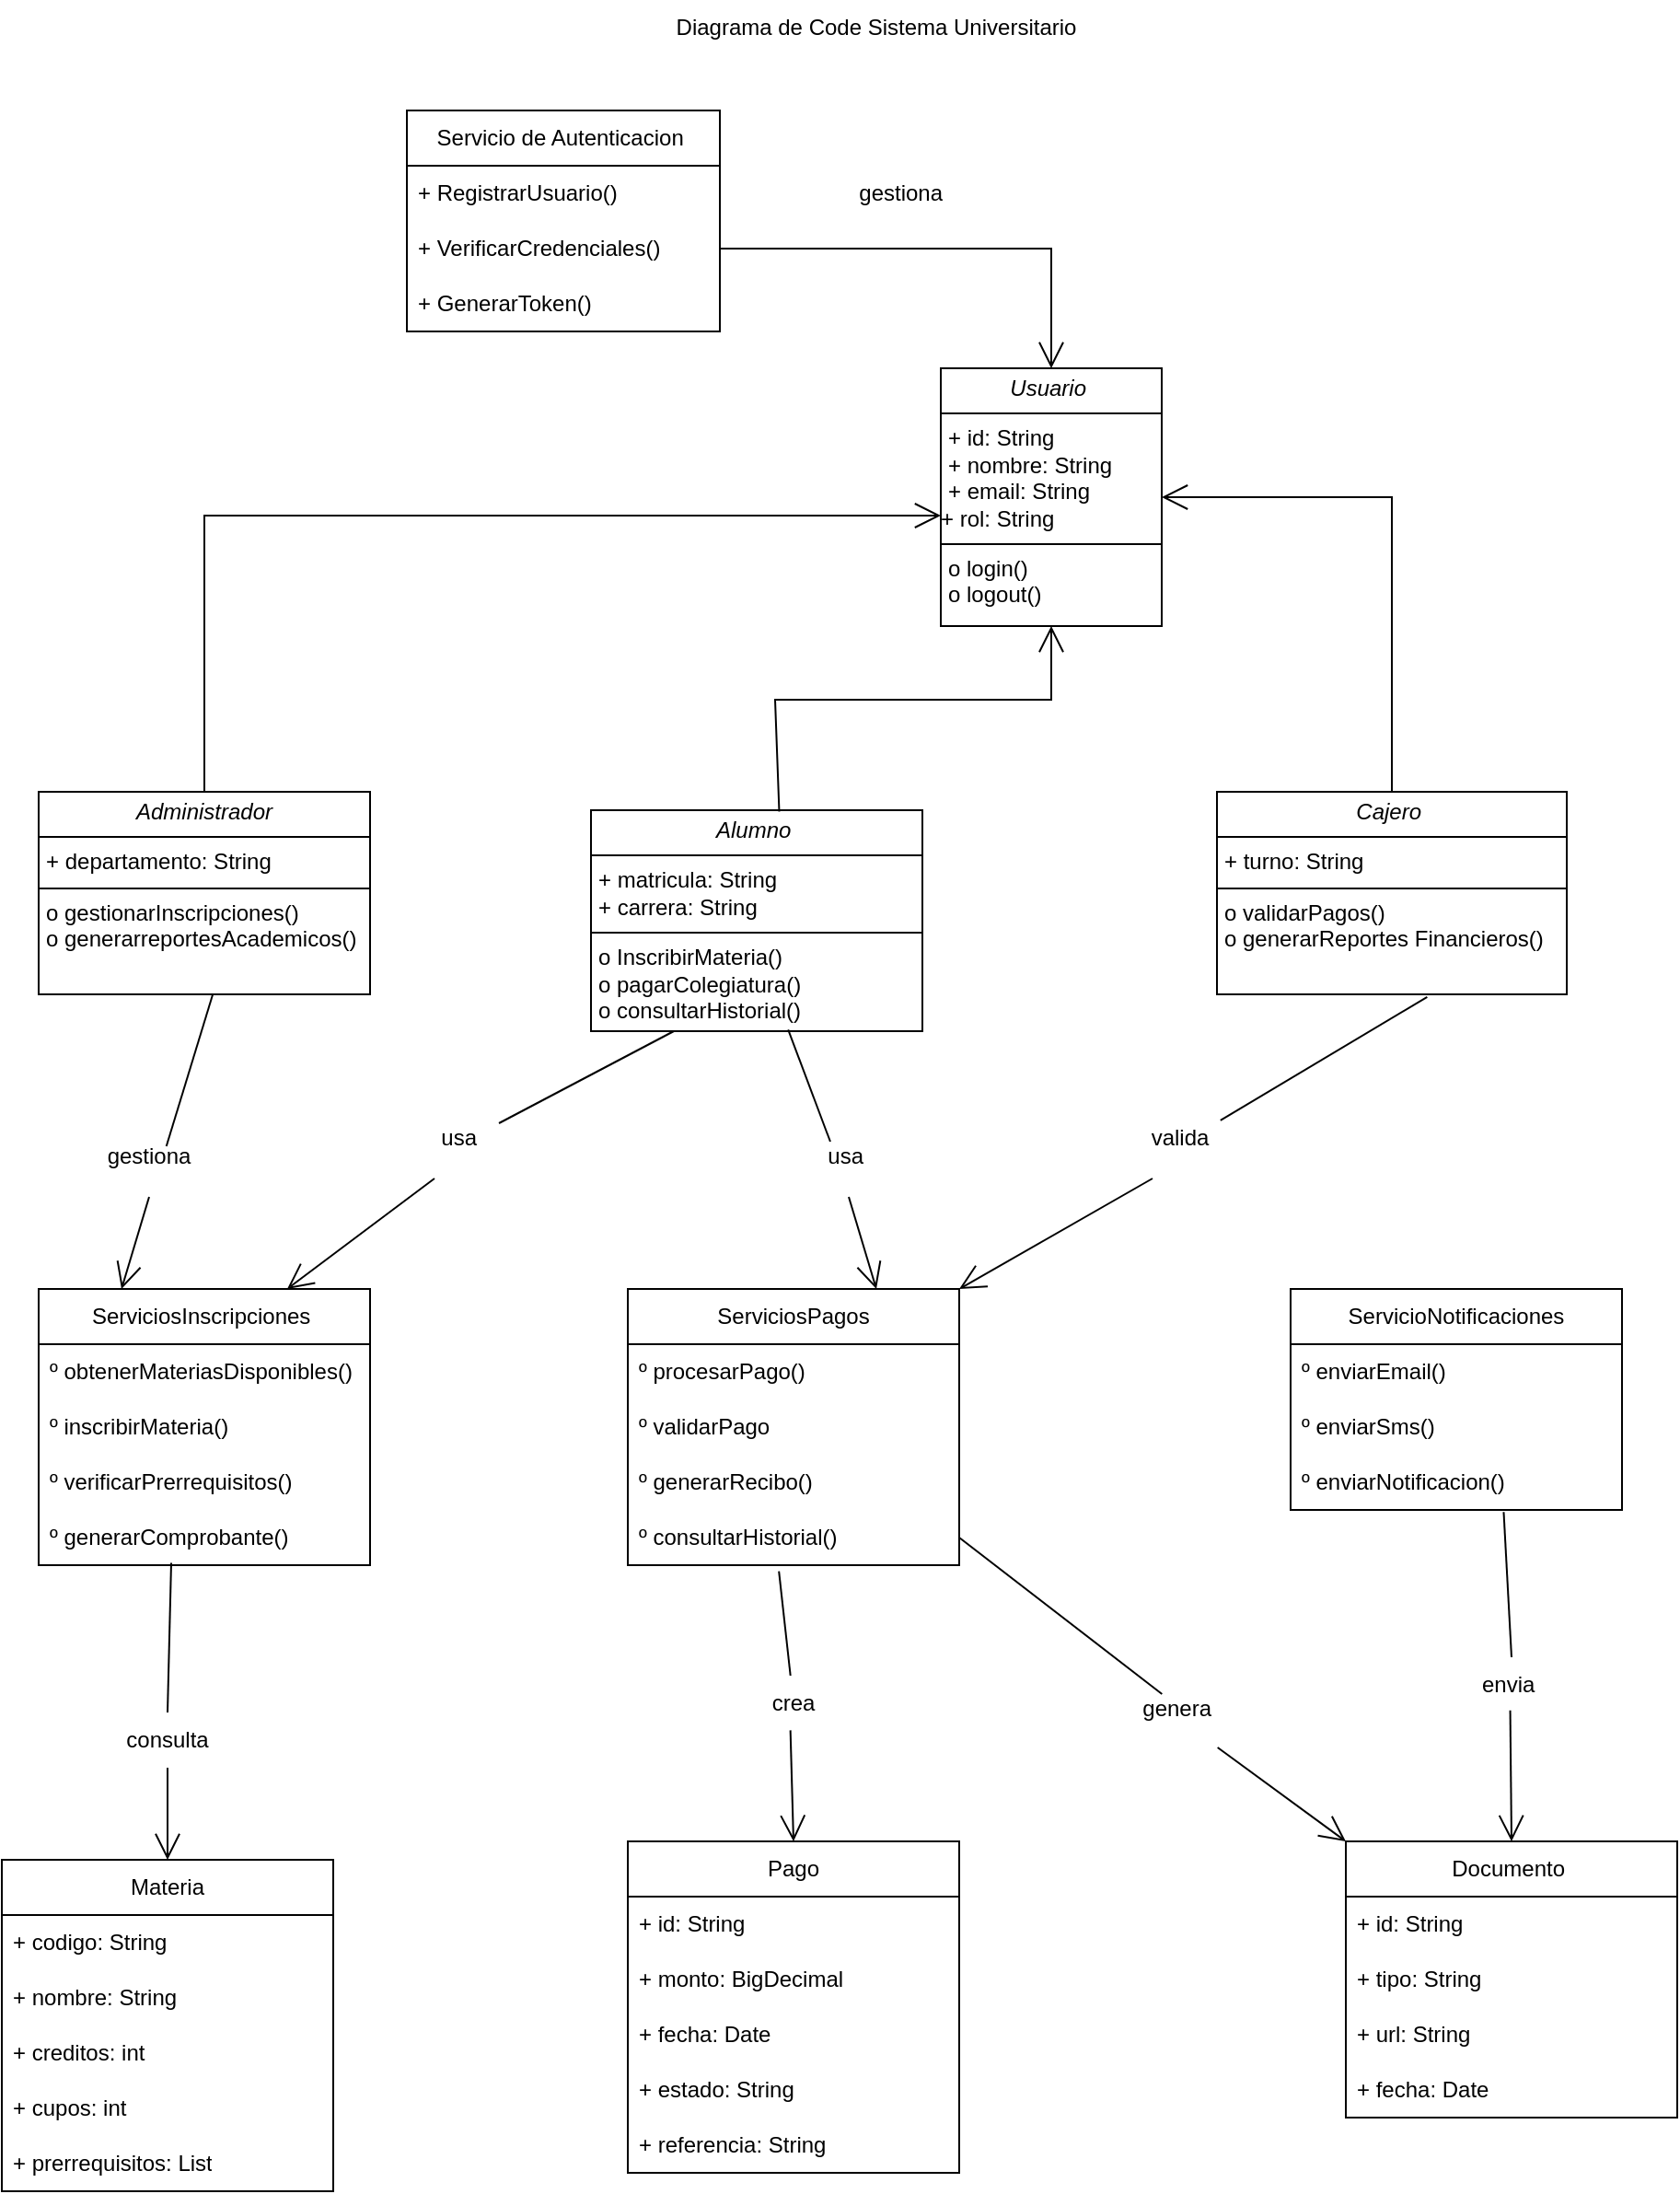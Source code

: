 <mxfile version="28.2.3">
  <diagram name="Página-1" id="jmTBGxpqtvF-Y87QqVd6">
    <mxGraphModel dx="1721" dy="951" grid="1" gridSize="10" guides="1" tooltips="1" connect="1" arrows="1" fold="1" page="1" pageScale="1" pageWidth="1100" pageHeight="1700" math="0" shadow="0">
      <root>
        <mxCell id="0" />
        <mxCell id="1" parent="0" />
        <mxCell id="YqGLfmL30NzusqO5bH4t-1" value="Servicio de Autenticacion&amp;nbsp;" style="swimlane;fontStyle=0;childLayout=stackLayout;horizontal=1;startSize=30;horizontalStack=0;resizeParent=1;resizeParentMax=0;resizeLast=0;collapsible=1;marginBottom=0;whiteSpace=wrap;html=1;" vertex="1" parent="1">
          <mxGeometry x="280" y="70" width="170" height="120" as="geometry" />
        </mxCell>
        <mxCell id="YqGLfmL30NzusqO5bH4t-2" value="+ RegistrarUsuario()" style="text;strokeColor=none;fillColor=none;align=left;verticalAlign=middle;spacingLeft=4;spacingRight=4;overflow=hidden;points=[[0,0.5],[1,0.5]];portConstraint=eastwest;rotatable=0;whiteSpace=wrap;html=1;" vertex="1" parent="YqGLfmL30NzusqO5bH4t-1">
          <mxGeometry y="30" width="170" height="30" as="geometry" />
        </mxCell>
        <mxCell id="YqGLfmL30NzusqO5bH4t-3" value="+ VerificarCredenciales()" style="text;strokeColor=none;fillColor=none;align=left;verticalAlign=middle;spacingLeft=4;spacingRight=4;overflow=hidden;points=[[0,0.5],[1,0.5]];portConstraint=eastwest;rotatable=0;whiteSpace=wrap;html=1;" vertex="1" parent="YqGLfmL30NzusqO5bH4t-1">
          <mxGeometry y="60" width="170" height="30" as="geometry" />
        </mxCell>
        <mxCell id="YqGLfmL30NzusqO5bH4t-4" value="+ GenerarToken()" style="text;strokeColor=none;fillColor=none;align=left;verticalAlign=middle;spacingLeft=4;spacingRight=4;overflow=hidden;points=[[0,0.5],[1,0.5]];portConstraint=eastwest;rotatable=0;whiteSpace=wrap;html=1;" vertex="1" parent="YqGLfmL30NzusqO5bH4t-1">
          <mxGeometry y="90" width="170" height="30" as="geometry" />
        </mxCell>
        <mxCell id="YqGLfmL30NzusqO5bH4t-21" value="&lt;p style=&quot;margin:0px;margin-top:4px;text-align:center;&quot;&gt;&lt;i&gt;Usuario&amp;nbsp;&lt;/i&gt;&lt;/p&gt;&lt;hr size=&quot;1&quot; style=&quot;border-style:solid;&quot;&gt;&lt;p style=&quot;margin:0px;margin-left:4px;&quot;&gt;+ id: String&lt;/p&gt;&lt;p style=&quot;margin:0px;margin-left:4px;&quot;&gt;+ nombre: String&lt;/p&gt;&lt;p style=&quot;margin:0px;margin-left:4px;&quot;&gt;+ email: String&lt;/p&gt;&lt;div&gt;+ rol: String&lt;/div&gt;&lt;hr size=&quot;1&quot; style=&quot;border-style:solid;&quot;&gt;&lt;p style=&quot;margin:0px;margin-left:4px;&quot;&gt;o login()&lt;/p&gt;&lt;p style=&quot;margin:0px;margin-left:4px;&quot;&gt;o logout()&lt;br&gt;&lt;br&gt;&lt;/p&gt;" style="verticalAlign=top;align=left;overflow=fill;html=1;whiteSpace=wrap;" vertex="1" parent="1">
          <mxGeometry x="570" y="210" width="120" height="140" as="geometry" />
        </mxCell>
        <mxCell id="YqGLfmL30NzusqO5bH4t-22" value="&lt;p style=&quot;margin:0px;margin-top:4px;text-align:center;&quot;&gt;&lt;i&gt;Administrador&lt;/i&gt;&lt;/p&gt;&lt;hr size=&quot;1&quot; style=&quot;border-style:solid;&quot;&gt;&lt;p style=&quot;margin:0px;margin-left:4px;&quot;&gt;+ departamento: String&lt;/p&gt;&lt;hr size=&quot;1&quot; style=&quot;border-style:solid;&quot;&gt;&lt;p style=&quot;margin:0px;margin-left:4px;&quot;&gt;o gestionarInscripciones()&lt;/p&gt;&lt;p style=&quot;margin:0px;margin-left:4px;&quot;&gt;o generarreportesAcademicos()&lt;br&gt;&lt;br&gt;&lt;/p&gt;" style="verticalAlign=top;align=left;overflow=fill;html=1;whiteSpace=wrap;" vertex="1" parent="1">
          <mxGeometry x="80" y="440" width="180" height="110" as="geometry" />
        </mxCell>
        <mxCell id="YqGLfmL30NzusqO5bH4t-23" value="&lt;p style=&quot;margin:0px;margin-top:4px;text-align:center;&quot;&gt;&lt;i&gt;Alumno&amp;nbsp;&lt;/i&gt;&lt;/p&gt;&lt;hr size=&quot;1&quot; style=&quot;border-style:solid;&quot;&gt;&lt;p style=&quot;margin:0px;margin-left:4px;&quot;&gt;+ matricula: String&lt;/p&gt;&lt;p style=&quot;margin:0px;margin-left:4px;&quot;&gt;+ carrera: String&amp;nbsp;&lt;/p&gt;&lt;hr size=&quot;1&quot; style=&quot;border-style:solid;&quot;&gt;&lt;p style=&quot;margin:0px;margin-left:4px;&quot;&gt;o InscribirMateria()&lt;/p&gt;&lt;p style=&quot;margin:0px;margin-left:4px;&quot;&gt;o pagarColegiatura()&lt;/p&gt;&lt;p style=&quot;margin:0px;margin-left:4px;&quot;&gt;o consultarHistorial()&amp;nbsp;&lt;/p&gt;&lt;p style=&quot;margin:0px;margin-left:4px;&quot;&gt;&lt;br&gt;&lt;/p&gt;&lt;p style=&quot;margin:0px;margin-left:4px;&quot;&gt;&lt;br&gt;&lt;br&gt;&lt;/p&gt;" style="verticalAlign=top;align=left;overflow=fill;html=1;whiteSpace=wrap;" vertex="1" parent="1">
          <mxGeometry x="380" y="450" width="180" height="120" as="geometry" />
        </mxCell>
        <mxCell id="YqGLfmL30NzusqO5bH4t-24" value="&lt;p style=&quot;margin:0px;margin-top:4px;text-align:center;&quot;&gt;&lt;i&gt;Cajero&amp;nbsp;&lt;/i&gt;&lt;/p&gt;&lt;hr size=&quot;1&quot; style=&quot;border-style:solid;&quot;&gt;&lt;p style=&quot;margin:0px;margin-left:4px;&quot;&gt;+ turno: String&lt;/p&gt;&lt;hr size=&quot;1&quot; style=&quot;border-style:solid;&quot;&gt;&lt;p style=&quot;margin:0px;margin-left:4px;&quot;&gt;o validarPagos()&lt;/p&gt;&lt;p style=&quot;margin:0px;margin-left:4px;&quot;&gt;o generarReportes Financieros()&lt;br&gt;&lt;br&gt;&lt;/p&gt;" style="verticalAlign=top;align=left;overflow=fill;html=1;whiteSpace=wrap;" vertex="1" parent="1">
          <mxGeometry x="720" y="440" width="190" height="110" as="geometry" />
        </mxCell>
        <mxCell id="YqGLfmL30NzusqO5bH4t-25" value="ServiciosInscripciones&amp;nbsp;" style="swimlane;fontStyle=0;childLayout=stackLayout;horizontal=1;startSize=30;horizontalStack=0;resizeParent=1;resizeParentMax=0;resizeLast=0;collapsible=1;marginBottom=0;whiteSpace=wrap;html=1;" vertex="1" parent="1">
          <mxGeometry x="80" y="710" width="180" height="150" as="geometry" />
        </mxCell>
        <mxCell id="YqGLfmL30NzusqO5bH4t-27" value="º obtenerMateriasDisponibles()" style="text;strokeColor=none;fillColor=none;align=left;verticalAlign=middle;spacingLeft=4;spacingRight=4;overflow=hidden;points=[[0,0.5],[1,0.5]];portConstraint=eastwest;rotatable=0;whiteSpace=wrap;html=1;" vertex="1" parent="YqGLfmL30NzusqO5bH4t-25">
          <mxGeometry y="30" width="180" height="30" as="geometry" />
        </mxCell>
        <mxCell id="YqGLfmL30NzusqO5bH4t-28" value="º inscribirMateria()" style="text;strokeColor=none;fillColor=none;align=left;verticalAlign=middle;spacingLeft=4;spacingRight=4;overflow=hidden;points=[[0,0.5],[1,0.5]];portConstraint=eastwest;rotatable=0;whiteSpace=wrap;html=1;" vertex="1" parent="YqGLfmL30NzusqO5bH4t-25">
          <mxGeometry y="60" width="180" height="30" as="geometry" />
        </mxCell>
        <mxCell id="YqGLfmL30NzusqO5bH4t-29" value="º verificarPrerrequisitos()" style="text;strokeColor=none;fillColor=none;align=left;verticalAlign=middle;spacingLeft=4;spacingRight=4;overflow=hidden;points=[[0,0.5],[1,0.5]];portConstraint=eastwest;rotatable=0;whiteSpace=wrap;html=1;" vertex="1" parent="YqGLfmL30NzusqO5bH4t-25">
          <mxGeometry y="90" width="180" height="30" as="geometry" />
        </mxCell>
        <mxCell id="YqGLfmL30NzusqO5bH4t-30" value="º generarComprobante()&lt;span style=&quot;white-space: pre;&quot;&gt;&#x9;&lt;/span&gt;" style="text;strokeColor=none;fillColor=none;align=left;verticalAlign=middle;spacingLeft=4;spacingRight=4;overflow=hidden;points=[[0,0.5],[1,0.5]];portConstraint=eastwest;rotatable=0;whiteSpace=wrap;html=1;" vertex="1" parent="YqGLfmL30NzusqO5bH4t-25">
          <mxGeometry y="120" width="180" height="30" as="geometry" />
        </mxCell>
        <mxCell id="YqGLfmL30NzusqO5bH4t-31" value="ServiciosPagos" style="swimlane;fontStyle=0;childLayout=stackLayout;horizontal=1;startSize=30;horizontalStack=0;resizeParent=1;resizeParentMax=0;resizeLast=0;collapsible=1;marginBottom=0;whiteSpace=wrap;html=1;" vertex="1" parent="1">
          <mxGeometry x="400" y="710" width="180" height="150" as="geometry" />
        </mxCell>
        <mxCell id="YqGLfmL30NzusqO5bH4t-32" value="º procesarPago()" style="text;strokeColor=none;fillColor=none;align=left;verticalAlign=middle;spacingLeft=4;spacingRight=4;overflow=hidden;points=[[0,0.5],[1,0.5]];portConstraint=eastwest;rotatable=0;whiteSpace=wrap;html=1;" vertex="1" parent="YqGLfmL30NzusqO5bH4t-31">
          <mxGeometry y="30" width="180" height="30" as="geometry" />
        </mxCell>
        <mxCell id="YqGLfmL30NzusqO5bH4t-33" value="º validarPago" style="text;strokeColor=none;fillColor=none;align=left;verticalAlign=middle;spacingLeft=4;spacingRight=4;overflow=hidden;points=[[0,0.5],[1,0.5]];portConstraint=eastwest;rotatable=0;whiteSpace=wrap;html=1;" vertex="1" parent="YqGLfmL30NzusqO5bH4t-31">
          <mxGeometry y="60" width="180" height="30" as="geometry" />
        </mxCell>
        <mxCell id="YqGLfmL30NzusqO5bH4t-34" value="º generarRecibo()" style="text;strokeColor=none;fillColor=none;align=left;verticalAlign=middle;spacingLeft=4;spacingRight=4;overflow=hidden;points=[[0,0.5],[1,0.5]];portConstraint=eastwest;rotatable=0;whiteSpace=wrap;html=1;" vertex="1" parent="YqGLfmL30NzusqO5bH4t-31">
          <mxGeometry y="90" width="180" height="30" as="geometry" />
        </mxCell>
        <mxCell id="YqGLfmL30NzusqO5bH4t-35" value="º consultarHistorial()" style="text;strokeColor=none;fillColor=none;align=left;verticalAlign=middle;spacingLeft=4;spacingRight=4;overflow=hidden;points=[[0,0.5],[1,0.5]];portConstraint=eastwest;rotatable=0;whiteSpace=wrap;html=1;" vertex="1" parent="YqGLfmL30NzusqO5bH4t-31">
          <mxGeometry y="120" width="180" height="30" as="geometry" />
        </mxCell>
        <mxCell id="YqGLfmL30NzusqO5bH4t-36" value="ServicioNotificaciones" style="swimlane;fontStyle=0;childLayout=stackLayout;horizontal=1;startSize=30;horizontalStack=0;resizeParent=1;resizeParentMax=0;resizeLast=0;collapsible=1;marginBottom=0;whiteSpace=wrap;html=1;" vertex="1" parent="1">
          <mxGeometry x="760" y="710" width="180" height="120" as="geometry" />
        </mxCell>
        <mxCell id="YqGLfmL30NzusqO5bH4t-37" value="º enviarEmail()" style="text;strokeColor=none;fillColor=none;align=left;verticalAlign=middle;spacingLeft=4;spacingRight=4;overflow=hidden;points=[[0,0.5],[1,0.5]];portConstraint=eastwest;rotatable=0;whiteSpace=wrap;html=1;" vertex="1" parent="YqGLfmL30NzusqO5bH4t-36">
          <mxGeometry y="30" width="180" height="30" as="geometry" />
        </mxCell>
        <mxCell id="YqGLfmL30NzusqO5bH4t-38" value="º enviarSms()" style="text;strokeColor=none;fillColor=none;align=left;verticalAlign=middle;spacingLeft=4;spacingRight=4;overflow=hidden;points=[[0,0.5],[1,0.5]];portConstraint=eastwest;rotatable=0;whiteSpace=wrap;html=1;" vertex="1" parent="YqGLfmL30NzusqO5bH4t-36">
          <mxGeometry y="60" width="180" height="30" as="geometry" />
        </mxCell>
        <mxCell id="YqGLfmL30NzusqO5bH4t-39" value="º enviarNotificacion()" style="text;strokeColor=none;fillColor=none;align=left;verticalAlign=middle;spacingLeft=4;spacingRight=4;overflow=hidden;points=[[0,0.5],[1,0.5]];portConstraint=eastwest;rotatable=0;whiteSpace=wrap;html=1;" vertex="1" parent="YqGLfmL30NzusqO5bH4t-36">
          <mxGeometry y="90" width="180" height="30" as="geometry" />
        </mxCell>
        <mxCell id="YqGLfmL30NzusqO5bH4t-41" value="Materia" style="swimlane;fontStyle=0;childLayout=stackLayout;horizontal=1;startSize=30;horizontalStack=0;resizeParent=1;resizeParentMax=0;resizeLast=0;collapsible=1;marginBottom=0;whiteSpace=wrap;html=1;convertToSvg=1;" vertex="1" parent="1">
          <mxGeometry x="60" y="1020" width="180" height="180" as="geometry" />
        </mxCell>
        <mxCell id="YqGLfmL30NzusqO5bH4t-42" value="+ codigo: String" style="text;strokeColor=none;fillColor=none;align=left;verticalAlign=middle;spacingLeft=4;spacingRight=4;overflow=hidden;points=[[0,0.5],[1,0.5]];portConstraint=eastwest;rotatable=0;whiteSpace=wrap;html=1;" vertex="1" parent="YqGLfmL30NzusqO5bH4t-41">
          <mxGeometry y="30" width="180" height="30" as="geometry" />
        </mxCell>
        <mxCell id="YqGLfmL30NzusqO5bH4t-43" value="+ nombre: String&amp;nbsp;" style="text;strokeColor=none;fillColor=none;align=left;verticalAlign=middle;spacingLeft=4;spacingRight=4;overflow=hidden;points=[[0,0.5],[1,0.5]];portConstraint=eastwest;rotatable=0;whiteSpace=wrap;html=1;" vertex="1" parent="YqGLfmL30NzusqO5bH4t-41">
          <mxGeometry y="60" width="180" height="30" as="geometry" />
        </mxCell>
        <mxCell id="YqGLfmL30NzusqO5bH4t-44" value="+ creditos: int&amp;nbsp;" style="text;strokeColor=none;fillColor=none;align=left;verticalAlign=middle;spacingLeft=4;spacingRight=4;overflow=hidden;points=[[0,0.5],[1,0.5]];portConstraint=eastwest;rotatable=0;whiteSpace=wrap;html=1;" vertex="1" parent="YqGLfmL30NzusqO5bH4t-41">
          <mxGeometry y="90" width="180" height="30" as="geometry" />
        </mxCell>
        <mxCell id="YqGLfmL30NzusqO5bH4t-45" value="+ cupos: int&amp;nbsp;" style="text;strokeColor=none;fillColor=none;align=left;verticalAlign=middle;spacingLeft=4;spacingRight=4;overflow=hidden;points=[[0,0.5],[1,0.5]];portConstraint=eastwest;rotatable=0;whiteSpace=wrap;html=1;" vertex="1" parent="YqGLfmL30NzusqO5bH4t-41">
          <mxGeometry y="120" width="180" height="30" as="geometry" />
        </mxCell>
        <mxCell id="YqGLfmL30NzusqO5bH4t-46" value="+ prerrequisitos: List" style="text;strokeColor=none;fillColor=none;align=left;verticalAlign=middle;spacingLeft=4;spacingRight=4;overflow=hidden;points=[[0,0.5],[1,0.5]];portConstraint=eastwest;rotatable=0;whiteSpace=wrap;html=1;" vertex="1" parent="YqGLfmL30NzusqO5bH4t-41">
          <mxGeometry y="150" width="180" height="30" as="geometry" />
        </mxCell>
        <mxCell id="YqGLfmL30NzusqO5bH4t-51" value="Pago" style="swimlane;fontStyle=0;childLayout=stackLayout;horizontal=1;startSize=30;horizontalStack=0;resizeParent=1;resizeParentMax=0;resizeLast=0;collapsible=1;marginBottom=0;whiteSpace=wrap;html=1;" vertex="1" parent="1">
          <mxGeometry x="400" y="1010" width="180" height="180" as="geometry" />
        </mxCell>
        <mxCell id="YqGLfmL30NzusqO5bH4t-52" value="+ id: String" style="text;strokeColor=none;fillColor=none;align=left;verticalAlign=middle;spacingLeft=4;spacingRight=4;overflow=hidden;points=[[0,0.5],[1,0.5]];portConstraint=eastwest;rotatable=0;whiteSpace=wrap;html=1;" vertex="1" parent="YqGLfmL30NzusqO5bH4t-51">
          <mxGeometry y="30" width="180" height="30" as="geometry" />
        </mxCell>
        <mxCell id="YqGLfmL30NzusqO5bH4t-53" value="+ monto: BigDecimal" style="text;strokeColor=none;fillColor=none;align=left;verticalAlign=middle;spacingLeft=4;spacingRight=4;overflow=hidden;points=[[0,0.5],[1,0.5]];portConstraint=eastwest;rotatable=0;whiteSpace=wrap;html=1;" vertex="1" parent="YqGLfmL30NzusqO5bH4t-51">
          <mxGeometry y="60" width="180" height="30" as="geometry" />
        </mxCell>
        <mxCell id="YqGLfmL30NzusqO5bH4t-54" value="+ fecha: Date" style="text;strokeColor=none;fillColor=none;align=left;verticalAlign=middle;spacingLeft=4;spacingRight=4;overflow=hidden;points=[[0,0.5],[1,0.5]];portConstraint=eastwest;rotatable=0;whiteSpace=wrap;html=1;" vertex="1" parent="YqGLfmL30NzusqO5bH4t-51">
          <mxGeometry y="90" width="180" height="30" as="geometry" />
        </mxCell>
        <mxCell id="YqGLfmL30NzusqO5bH4t-55" value="+ estado: String" style="text;strokeColor=none;fillColor=none;align=left;verticalAlign=middle;spacingLeft=4;spacingRight=4;overflow=hidden;points=[[0,0.5],[1,0.5]];portConstraint=eastwest;rotatable=0;whiteSpace=wrap;html=1;" vertex="1" parent="YqGLfmL30NzusqO5bH4t-51">
          <mxGeometry y="120" width="180" height="30" as="geometry" />
        </mxCell>
        <mxCell id="YqGLfmL30NzusqO5bH4t-56" value="+ referencia: String&amp;nbsp;" style="text;strokeColor=none;fillColor=none;align=left;verticalAlign=middle;spacingLeft=4;spacingRight=4;overflow=hidden;points=[[0,0.5],[1,0.5]];portConstraint=eastwest;rotatable=0;whiteSpace=wrap;html=1;" vertex="1" parent="YqGLfmL30NzusqO5bH4t-51">
          <mxGeometry y="150" width="180" height="30" as="geometry" />
        </mxCell>
        <mxCell id="YqGLfmL30NzusqO5bH4t-57" value="Documento&amp;nbsp;" style="swimlane;fontStyle=0;childLayout=stackLayout;horizontal=1;startSize=30;horizontalStack=0;resizeParent=1;resizeParentMax=0;resizeLast=0;collapsible=1;marginBottom=0;whiteSpace=wrap;html=1;" vertex="1" parent="1">
          <mxGeometry x="790" y="1010" width="180" height="150" as="geometry" />
        </mxCell>
        <mxCell id="YqGLfmL30NzusqO5bH4t-58" value="+ id: String" style="text;strokeColor=none;fillColor=none;align=left;verticalAlign=middle;spacingLeft=4;spacingRight=4;overflow=hidden;points=[[0,0.5],[1,0.5]];portConstraint=eastwest;rotatable=0;whiteSpace=wrap;html=1;" vertex="1" parent="YqGLfmL30NzusqO5bH4t-57">
          <mxGeometry y="30" width="180" height="30" as="geometry" />
        </mxCell>
        <mxCell id="YqGLfmL30NzusqO5bH4t-59" value="+ tipo: String&amp;nbsp;" style="text;strokeColor=none;fillColor=none;align=left;verticalAlign=middle;spacingLeft=4;spacingRight=4;overflow=hidden;points=[[0,0.5],[1,0.5]];portConstraint=eastwest;rotatable=0;whiteSpace=wrap;html=1;" vertex="1" parent="YqGLfmL30NzusqO5bH4t-57">
          <mxGeometry y="60" width="180" height="30" as="geometry" />
        </mxCell>
        <mxCell id="YqGLfmL30NzusqO5bH4t-60" value="+ url: String&amp;nbsp;" style="text;strokeColor=none;fillColor=none;align=left;verticalAlign=middle;spacingLeft=4;spacingRight=4;overflow=hidden;points=[[0,0.5],[1,0.5]];portConstraint=eastwest;rotatable=0;whiteSpace=wrap;html=1;" vertex="1" parent="YqGLfmL30NzusqO5bH4t-57">
          <mxGeometry y="90" width="180" height="30" as="geometry" />
        </mxCell>
        <mxCell id="YqGLfmL30NzusqO5bH4t-61" value="+ fecha: Date&amp;nbsp;" style="text;strokeColor=none;fillColor=none;align=left;verticalAlign=middle;spacingLeft=4;spacingRight=4;overflow=hidden;points=[[0,0.5],[1,0.5]];portConstraint=eastwest;rotatable=0;whiteSpace=wrap;html=1;" vertex="1" parent="YqGLfmL30NzusqO5bH4t-57">
          <mxGeometry y="120" width="180" height="30" as="geometry" />
        </mxCell>
        <mxCell id="YqGLfmL30NzusqO5bH4t-65" value="" style="endArrow=open;endFill=1;endSize=12;html=1;rounded=0;exitX=1;exitY=0.5;exitDx=0;exitDy=0;entryX=0.5;entryY=0;entryDx=0;entryDy=0;" edge="1" parent="1" source="YqGLfmL30NzusqO5bH4t-3" target="YqGLfmL30NzusqO5bH4t-21">
          <mxGeometry width="160" relative="1" as="geometry">
            <mxPoint x="410" y="410" as="sourcePoint" />
            <mxPoint x="570" y="410" as="targetPoint" />
            <Array as="points">
              <mxPoint x="630" y="145" />
            </Array>
          </mxGeometry>
        </mxCell>
        <mxCell id="YqGLfmL30NzusqO5bH4t-67" value="" style="endArrow=open;endFill=1;endSize=12;html=1;rounded=0;entryX=0.5;entryY=1;entryDx=0;entryDy=0;exitX=0.568;exitY=0.006;exitDx=0;exitDy=0;exitPerimeter=0;" edge="1" parent="1" source="YqGLfmL30NzusqO5bH4t-23" target="YqGLfmL30NzusqO5bH4t-21">
          <mxGeometry width="160" relative="1" as="geometry">
            <mxPoint x="480" y="430" as="sourcePoint" />
            <mxPoint x="690" y="470" as="targetPoint" />
            <Array as="points">
              <mxPoint x="480" y="390" />
              <mxPoint x="630" y="390" />
            </Array>
          </mxGeometry>
        </mxCell>
        <mxCell id="YqGLfmL30NzusqO5bH4t-68" value="" style="endArrow=open;endFill=1;endSize=12;html=1;rounded=0;exitX=0.5;exitY=0;exitDx=0;exitDy=0;" edge="1" parent="1" source="YqGLfmL30NzusqO5bH4t-22">
          <mxGeometry width="160" relative="1" as="geometry">
            <mxPoint x="410" y="290" as="sourcePoint" />
            <mxPoint x="570" y="290" as="targetPoint" />
            <Array as="points">
              <mxPoint x="170" y="290" />
            </Array>
          </mxGeometry>
        </mxCell>
        <mxCell id="YqGLfmL30NzusqO5bH4t-69" value="" style="endArrow=open;endFill=1;endSize=12;html=1;rounded=0;exitX=0.5;exitY=0;exitDx=0;exitDy=0;entryX=1;entryY=0.5;entryDx=0;entryDy=0;" edge="1" parent="1" source="YqGLfmL30NzusqO5bH4t-24" target="YqGLfmL30NzusqO5bH4t-21">
          <mxGeometry width="160" relative="1" as="geometry">
            <mxPoint x="400" y="440" as="sourcePoint" />
            <mxPoint x="800" y="290" as="targetPoint" />
            <Array as="points">
              <mxPoint x="815" y="280" />
            </Array>
          </mxGeometry>
        </mxCell>
        <mxCell id="YqGLfmL30NzusqO5bH4t-70" value="" style="endArrow=open;endFill=1;endSize=12;html=1;rounded=0;entryX=0.75;entryY=0;entryDx=0;entryDy=0;exitX=0.5;exitY=1;exitDx=0;exitDy=0;" edge="1" parent="1" source="YqGLfmL30NzusqO5bH4t-81" target="YqGLfmL30NzusqO5bH4t-31">
          <mxGeometry width="160" relative="1" as="geometry">
            <mxPoint x="530" y="700" as="sourcePoint" />
            <mxPoint x="690" y="700" as="targetPoint" />
          </mxGeometry>
        </mxCell>
        <mxCell id="YqGLfmL30NzusqO5bH4t-71" value="" style="endArrow=open;endFill=1;endSize=12;html=1;rounded=0;entryX=0.75;entryY=0;entryDx=0;entryDy=0;exitX=0.25;exitY=1;exitDx=0;exitDy=0;" edge="1" parent="1" source="YqGLfmL30NzusqO5bH4t-80" target="YqGLfmL30NzusqO5bH4t-25">
          <mxGeometry width="160" relative="1" as="geometry">
            <mxPoint x="530" y="700" as="sourcePoint" />
            <mxPoint x="690" y="700" as="targetPoint" />
          </mxGeometry>
        </mxCell>
        <mxCell id="YqGLfmL30NzusqO5bH4t-72" value="" style="endArrow=open;endFill=1;endSize=12;html=1;rounded=0;entryX=0.25;entryY=0;entryDx=0;entryDy=0;exitX=0.5;exitY=1;exitDx=0;exitDy=0;" edge="1" parent="1" source="YqGLfmL30NzusqO5bH4t-79" target="YqGLfmL30NzusqO5bH4t-25">
          <mxGeometry width="160" relative="1" as="geometry">
            <mxPoint x="530" y="700" as="sourcePoint" />
            <mxPoint x="690" y="700" as="targetPoint" />
          </mxGeometry>
        </mxCell>
        <mxCell id="YqGLfmL30NzusqO5bH4t-73" value="" style="endArrow=open;endFill=1;endSize=12;html=1;rounded=0;entryX=1;entryY=0;entryDx=0;entryDy=0;exitX=0.25;exitY=1;exitDx=0;exitDy=0;" edge="1" parent="1" source="YqGLfmL30NzusqO5bH4t-82" target="YqGLfmL30NzusqO5bH4t-31">
          <mxGeometry width="160" relative="1" as="geometry">
            <mxPoint x="580" y="700" as="sourcePoint" />
            <mxPoint x="740" y="700" as="targetPoint" />
          </mxGeometry>
        </mxCell>
        <mxCell id="YqGLfmL30NzusqO5bH4t-74" value="" style="endArrow=open;endFill=1;endSize=12;html=1;rounded=0;entryX=0.5;entryY=0;entryDx=0;entryDy=0;exitX=0.488;exitY=0.961;exitDx=0;exitDy=0;exitPerimeter=0;" edge="1" parent="1" source="YqGLfmL30NzusqO5bH4t-102" target="YqGLfmL30NzusqO5bH4t-57">
          <mxGeometry width="160" relative="1" as="geometry">
            <mxPoint x="590" y="930" as="sourcePoint" />
            <mxPoint x="750" y="930" as="targetPoint" />
          </mxGeometry>
        </mxCell>
        <mxCell id="YqGLfmL30NzusqO5bH4t-75" value="" style="endArrow=open;endFill=1;endSize=12;html=1;rounded=0;entryX=0;entryY=0;entryDx=0;entryDy=0;exitX=0.839;exitY=0.967;exitDx=0;exitDy=0;exitPerimeter=0;" edge="1" parent="1" source="YqGLfmL30NzusqO5bH4t-99" target="YqGLfmL30NzusqO5bH4t-57">
          <mxGeometry width="160" relative="1" as="geometry">
            <mxPoint x="590" y="930" as="sourcePoint" />
            <mxPoint x="750" y="930" as="targetPoint" />
          </mxGeometry>
        </mxCell>
        <mxCell id="YqGLfmL30NzusqO5bH4t-76" value="" style="endArrow=open;endFill=1;endSize=12;html=1;rounded=0;entryX=0.5;entryY=0;entryDx=0;entryDy=0;exitX=0.472;exitY=0.99;exitDx=0;exitDy=0;exitPerimeter=0;" edge="1" parent="1" source="YqGLfmL30NzusqO5bH4t-95" target="YqGLfmL30NzusqO5bH4t-51">
          <mxGeometry width="160" relative="1" as="geometry">
            <mxPoint x="590" y="930" as="sourcePoint" />
            <mxPoint x="750" y="930" as="targetPoint" />
          </mxGeometry>
        </mxCell>
        <mxCell id="YqGLfmL30NzusqO5bH4t-77" value="" style="endArrow=open;endFill=1;endSize=12;html=1;rounded=0;entryX=0.5;entryY=0;entryDx=0;entryDy=0;exitX=0.5;exitY=1;exitDx=0;exitDy=0;" edge="1" parent="1" source="YqGLfmL30NzusqO5bH4t-92" target="YqGLfmL30NzusqO5bH4t-41">
          <mxGeometry width="160" relative="1" as="geometry">
            <mxPoint x="590" y="930" as="sourcePoint" />
            <mxPoint x="750" y="930" as="targetPoint" />
          </mxGeometry>
        </mxCell>
        <mxCell id="YqGLfmL30NzusqO5bH4t-78" value="gestiona&amp;nbsp;" style="text;html=1;align=center;verticalAlign=middle;whiteSpace=wrap;rounded=0;" vertex="1" parent="1">
          <mxGeometry x="520" y="100" width="60" height="30" as="geometry" />
        </mxCell>
        <mxCell id="YqGLfmL30NzusqO5bH4t-80" value="usa&amp;nbsp;&lt;div&gt;&lt;br&gt;&lt;/div&gt;" style="text;html=1;align=center;verticalAlign=middle;whiteSpace=wrap;rounded=0;" vertex="1" parent="1">
          <mxGeometry x="280" y="620" width="60" height="30" as="geometry" />
        </mxCell>
        <mxCell id="YqGLfmL30NzusqO5bH4t-84" value="" style="endArrow=none;html=1;rounded=0;entryX=0.25;entryY=1;entryDx=0;entryDy=0;" edge="1" parent="1" target="YqGLfmL30NzusqO5bH4t-23">
          <mxGeometry width="50" height="50" relative="1" as="geometry">
            <mxPoint x="330" y="620" as="sourcePoint" />
            <mxPoint x="540" y="690" as="targetPoint" />
          </mxGeometry>
        </mxCell>
        <mxCell id="YqGLfmL30NzusqO5bH4t-81" value="usa&amp;nbsp;&lt;div&gt;&lt;br&gt;&lt;/div&gt;" style="text;html=1;align=center;verticalAlign=middle;whiteSpace=wrap;rounded=0;" vertex="1" parent="1">
          <mxGeometry x="490" y="630" width="60" height="30" as="geometry" />
        </mxCell>
        <mxCell id="YqGLfmL30NzusqO5bH4t-87" value="" style="endArrow=none;html=1;rounded=0;entryX=0.333;entryY=0;entryDx=0;entryDy=0;exitX=0.595;exitY=0.993;exitDx=0;exitDy=0;exitPerimeter=0;entryPerimeter=0;" edge="1" parent="1" source="YqGLfmL30NzusqO5bH4t-23" target="YqGLfmL30NzusqO5bH4t-81">
          <mxGeometry width="50" height="50" relative="1" as="geometry">
            <mxPoint x="510" y="740" as="sourcePoint" />
            <mxPoint x="560" y="690" as="targetPoint" />
          </mxGeometry>
        </mxCell>
        <mxCell id="YqGLfmL30NzusqO5bH4t-82" value="&lt;div&gt;valida&lt;/div&gt;&lt;div&gt;&lt;br&gt;&lt;/div&gt;" style="text;html=1;align=center;verticalAlign=middle;whiteSpace=wrap;rounded=0;" vertex="1" parent="1">
          <mxGeometry x="670" y="620" width="60" height="30" as="geometry" />
        </mxCell>
        <mxCell id="YqGLfmL30NzusqO5bH4t-89" value="" style="endArrow=none;html=1;rounded=0;entryX=0.601;entryY=1.013;entryDx=0;entryDy=0;entryPerimeter=0;exitX=0.865;exitY=-0.053;exitDx=0;exitDy=0;exitPerimeter=0;" edge="1" parent="1" source="YqGLfmL30NzusqO5bH4t-82" target="YqGLfmL30NzusqO5bH4t-24">
          <mxGeometry width="50" height="50" relative="1" as="geometry">
            <mxPoint x="650" y="680" as="sourcePoint" />
            <mxPoint x="700" y="630" as="targetPoint" />
          </mxGeometry>
        </mxCell>
        <mxCell id="YqGLfmL30NzusqO5bH4t-79" value="gestiona&lt;div&gt;&lt;br&gt;&lt;/div&gt;" style="text;html=1;align=center;verticalAlign=middle;whiteSpace=wrap;rounded=0;" vertex="1" parent="1">
          <mxGeometry x="110" y="630" width="60" height="30" as="geometry" />
        </mxCell>
        <mxCell id="YqGLfmL30NzusqO5bH4t-91" value="" style="endArrow=none;html=1;rounded=0;entryX=0.525;entryY=1.002;entryDx=0;entryDy=0;entryPerimeter=0;exitX=0.656;exitY=0.083;exitDx=0;exitDy=0;exitPerimeter=0;" edge="1" parent="1" source="YqGLfmL30NzusqO5bH4t-79" target="YqGLfmL30NzusqO5bH4t-22">
          <mxGeometry width="50" height="50" relative="1" as="geometry">
            <mxPoint x="200" y="730" as="sourcePoint" />
            <mxPoint x="250" y="680" as="targetPoint" />
          </mxGeometry>
        </mxCell>
        <mxCell id="YqGLfmL30NzusqO5bH4t-92" value="consulta" style="text;html=1;align=center;verticalAlign=middle;whiteSpace=wrap;rounded=0;" vertex="1" parent="1">
          <mxGeometry x="120" y="940" width="60" height="30" as="geometry" />
        </mxCell>
        <mxCell id="YqGLfmL30NzusqO5bH4t-94" value="" style="endArrow=none;html=1;rounded=0;exitX=0.5;exitY=0;exitDx=0;exitDy=0;entryX=0.4;entryY=0.957;entryDx=0;entryDy=0;entryPerimeter=0;" edge="1" parent="1" source="YqGLfmL30NzusqO5bH4t-92" target="YqGLfmL30NzusqO5bH4t-30">
          <mxGeometry width="50" height="50" relative="1" as="geometry">
            <mxPoint x="340" y="980" as="sourcePoint" />
            <mxPoint x="390" y="930" as="targetPoint" />
          </mxGeometry>
        </mxCell>
        <mxCell id="YqGLfmL30NzusqO5bH4t-95" value="crea" style="text;html=1;align=center;verticalAlign=middle;whiteSpace=wrap;rounded=0;" vertex="1" parent="1">
          <mxGeometry x="460" y="920" width="60" height="30" as="geometry" />
        </mxCell>
        <mxCell id="YqGLfmL30NzusqO5bH4t-97" style="edgeStyle=orthogonalEdgeStyle;rounded=0;orthogonalLoop=1;jettySize=auto;html=1;exitX=0.5;exitY=1;exitDx=0;exitDy=0;" edge="1" parent="1" source="YqGLfmL30NzusqO5bH4t-95" target="YqGLfmL30NzusqO5bH4t-95">
          <mxGeometry relative="1" as="geometry" />
        </mxCell>
        <mxCell id="YqGLfmL30NzusqO5bH4t-98" value="" style="endArrow=none;html=1;rounded=0;entryX=0.456;entryY=1.11;entryDx=0;entryDy=0;entryPerimeter=0;" edge="1" parent="1" source="YqGLfmL30NzusqO5bH4t-95" target="YqGLfmL30NzusqO5bH4t-35">
          <mxGeometry width="50" height="50" relative="1" as="geometry">
            <mxPoint x="490" y="1020" as="sourcePoint" />
            <mxPoint x="540" y="970" as="targetPoint" />
          </mxGeometry>
        </mxCell>
        <mxCell id="YqGLfmL30NzusqO5bH4t-99" value="genera&amp;nbsp;&lt;div&gt;&lt;br&gt;&lt;/div&gt;" style="text;html=1;align=center;verticalAlign=middle;whiteSpace=wrap;rounded=0;" vertex="1" parent="1">
          <mxGeometry x="670" y="930" width="60" height="30" as="geometry" />
        </mxCell>
        <mxCell id="YqGLfmL30NzusqO5bH4t-101" value="" style="endArrow=none;html=1;rounded=0;entryX=0.336;entryY=-0.001;entryDx=0;entryDy=0;entryPerimeter=0;exitX=1;exitY=0.5;exitDx=0;exitDy=0;" edge="1" parent="1" source="YqGLfmL30NzusqO5bH4t-35" target="YqGLfmL30NzusqO5bH4t-99">
          <mxGeometry width="50" height="50" relative="1" as="geometry">
            <mxPoint x="590" y="1020" as="sourcePoint" />
            <mxPoint x="640" y="970" as="targetPoint" />
          </mxGeometry>
        </mxCell>
        <mxCell id="YqGLfmL30NzusqO5bH4t-102" value="envia&amp;nbsp;" style="text;html=1;align=center;verticalAlign=middle;whiteSpace=wrap;rounded=0;" vertex="1" parent="1">
          <mxGeometry x="850" y="910" width="60" height="30" as="geometry" />
        </mxCell>
        <mxCell id="YqGLfmL30NzusqO5bH4t-104" value="" style="endArrow=none;html=1;rounded=0;exitX=0.643;exitY=1.037;exitDx=0;exitDy=0;exitPerimeter=0;" edge="1" parent="1" source="YqGLfmL30NzusqO5bH4t-39">
          <mxGeometry width="50" height="50" relative="1" as="geometry">
            <mxPoint x="680" y="1020" as="sourcePoint" />
            <mxPoint x="880" y="910" as="targetPoint" />
          </mxGeometry>
        </mxCell>
        <mxCell id="YqGLfmL30NzusqO5bH4t-105" value="Diagrama de Code Sistema Universitario" style="text;html=1;align=center;verticalAlign=middle;whiteSpace=wrap;rounded=0;" vertex="1" parent="1">
          <mxGeometry x="410" y="10" width="250" height="30" as="geometry" />
        </mxCell>
      </root>
    </mxGraphModel>
  </diagram>
</mxfile>
